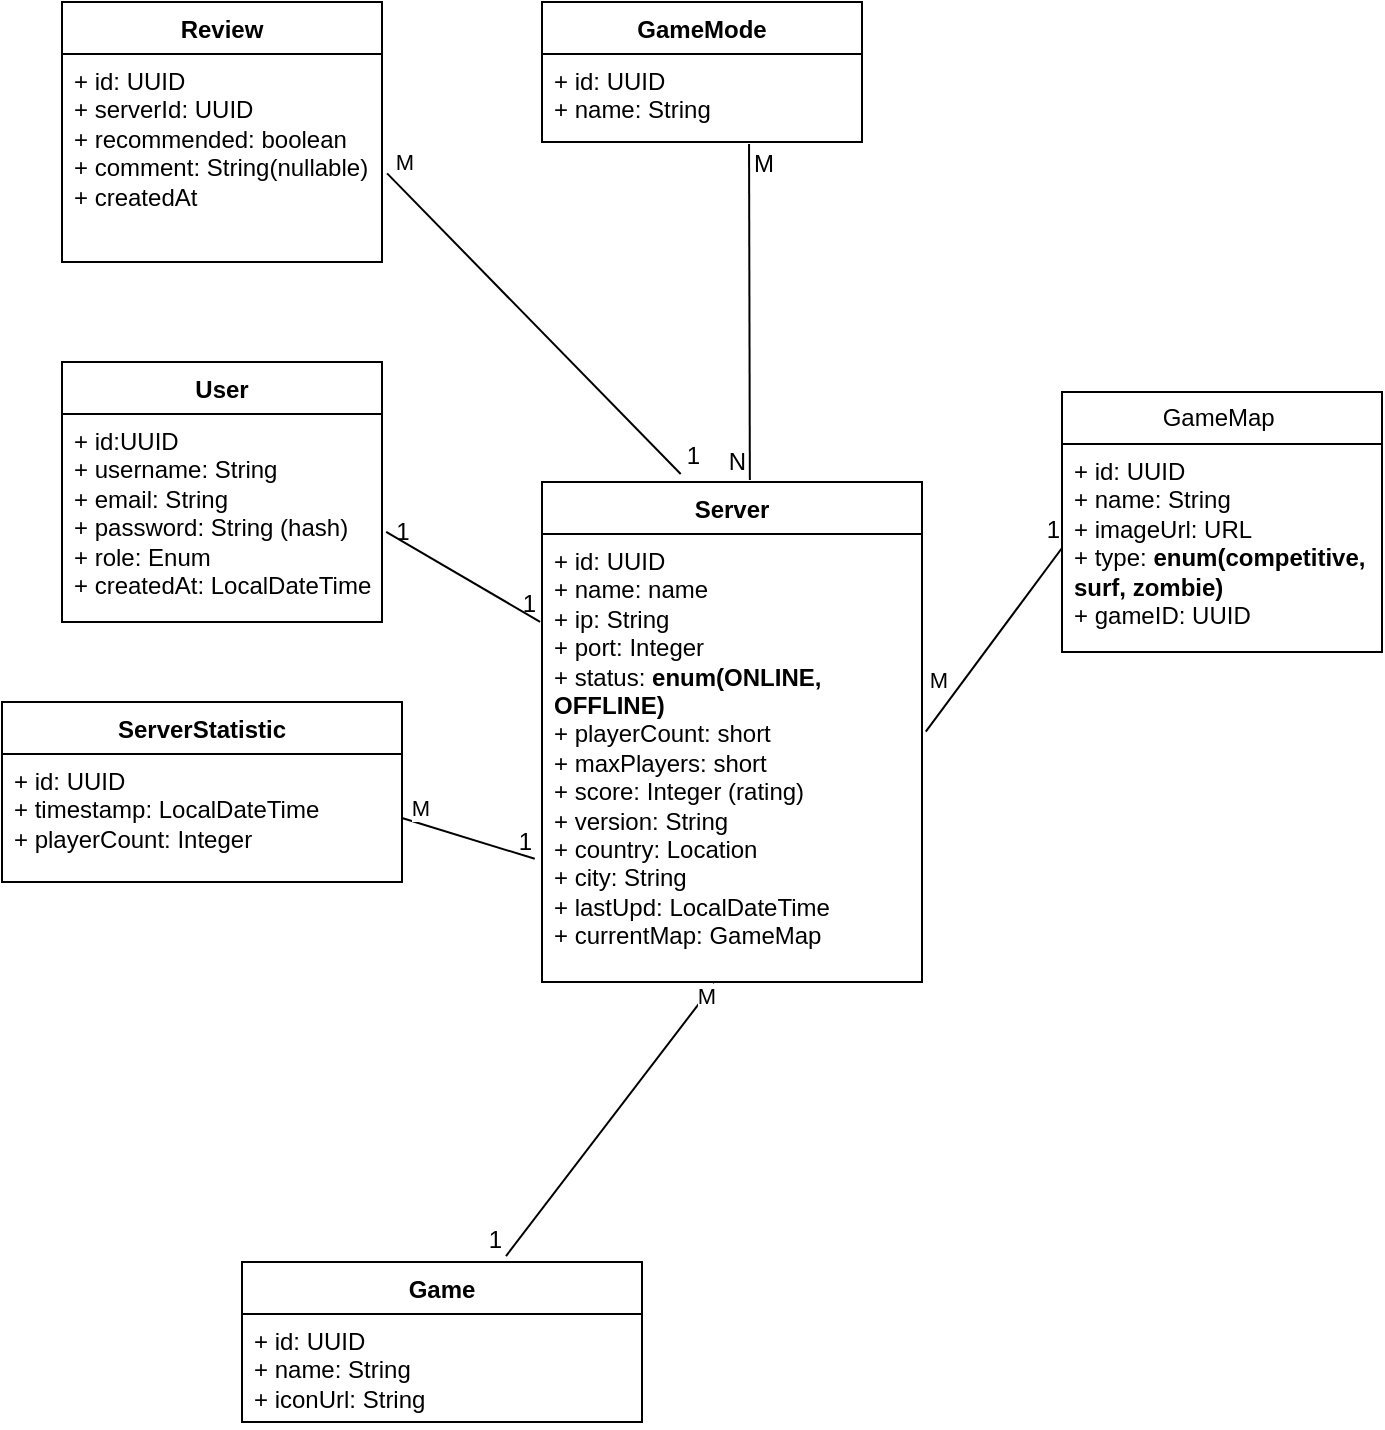 <mxfile version="22.1.22" type="embed">
  <diagram name="UseCaseGameMonitoring_Extended" id="U67slQNZNAwhTFtYolFh">
    <mxGraphModel dx="1051" dy="799" grid="1" gridSize="10" guides="1" tooltips="1" connect="1" arrows="1" fold="1" page="1" pageScale="1" pageWidth="827" pageHeight="1169" math="0" shadow="0">
      <root>
        <mxCell id="0" />
        <mxCell id="1" parent="0" />
        <mxCell id="808y03WBdtZiZQ33SgHt-79" value="User" style="swimlane;fontStyle=1;align=center;verticalAlign=top;childLayout=stackLayout;horizontal=1;startSize=26;horizontalStack=0;resizeParent=1;resizeParentMax=0;resizeLast=0;collapsible=1;marginBottom=0;whiteSpace=wrap;html=1;" parent="1" vertex="1">
          <mxGeometry x="80" y="380" width="160" height="130" as="geometry" />
        </mxCell>
        <mxCell id="808y03WBdtZiZQ33SgHt-80" value="+ id:UUID&lt;div&gt;+ username: String&lt;/div&gt;&lt;div&gt;+ email: String&lt;/div&gt;&lt;div&gt;+ password: String (hash)&lt;/div&gt;&lt;div&gt;+ role: Enum&lt;/div&gt;&lt;div&gt;+ createdAt: LocalDateTime&lt;/div&gt;&lt;div&gt;&lt;br&gt;&lt;/div&gt;" style="text;strokeColor=none;fillColor=none;align=left;verticalAlign=top;spacingLeft=4;spacingRight=4;overflow=hidden;rotatable=0;points=[[0,0.5],[1,0.5]];portConstraint=eastwest;whiteSpace=wrap;html=1;" parent="808y03WBdtZiZQ33SgHt-79" vertex="1">
          <mxGeometry y="26" width="160" height="104" as="geometry" />
        </mxCell>
        <mxCell id="808y03WBdtZiZQ33SgHt-86" value="Server" style="swimlane;fontStyle=1;align=center;verticalAlign=top;childLayout=stackLayout;horizontal=1;startSize=26;horizontalStack=0;resizeParent=1;resizeParentMax=0;resizeLast=0;collapsible=1;marginBottom=0;whiteSpace=wrap;html=1;" parent="1" vertex="1">
          <mxGeometry x="320" y="440" width="190" height="250" as="geometry" />
        </mxCell>
        <mxCell id="808y03WBdtZiZQ33SgHt-87" value="+ id: UUID&lt;br&gt;&lt;div&gt;+ name: name&lt;br&gt;+ ip: String&lt;br&gt;+ port: Integer&lt;/div&gt;&lt;div&gt;+ status: &lt;b&gt;enum(ONLINE, OFFLINE)&lt;/b&gt;&lt;/div&gt;&lt;div&gt;+ playerCount: short&lt;br&gt;+ maxPlayers: short&lt;br&gt;+ score: Integer (rating)&lt;br&gt;+ version: String&lt;br&gt;+ country: Location&lt;/div&gt;&lt;div&gt;+ city: String&lt;br&gt;+ lastUpd: LocalDateTime&lt;br&gt;+ currentMap: GameMap&lt;/div&gt;" style="text;strokeColor=none;fillColor=none;align=left;verticalAlign=top;spacingLeft=4;spacingRight=4;overflow=hidden;rotatable=0;points=[[0,0.5],[1,0.5]];portConstraint=eastwest;whiteSpace=wrap;html=1;" parent="808y03WBdtZiZQ33SgHt-86" vertex="1">
          <mxGeometry y="26" width="190" height="224" as="geometry" />
        </mxCell>
        <mxCell id="808y03WBdtZiZQ33SgHt-88" value="ServerStatistic" style="swimlane;fontStyle=1;align=center;verticalAlign=top;childLayout=stackLayout;horizontal=1;startSize=26;horizontalStack=0;resizeParent=1;resizeParentMax=0;resizeLast=0;collapsible=1;marginBottom=0;whiteSpace=wrap;html=1;" parent="1" vertex="1">
          <mxGeometry x="50" y="550" width="200" height="90" as="geometry" />
        </mxCell>
        <mxCell id="808y03WBdtZiZQ33SgHt-89" value="+ id: UUID&lt;br&gt;&lt;div&gt;+ timestamp: LocalDateTime&lt;br&gt;+ playerCount: Integer&lt;br&gt;&lt;br&gt;&lt;/div&gt;" style="text;strokeColor=none;fillColor=none;align=left;verticalAlign=top;spacingLeft=4;spacingRight=4;overflow=hidden;rotatable=0;points=[[0,0.5],[1,0.5]];portConstraint=eastwest;whiteSpace=wrap;html=1;" parent="808y03WBdtZiZQ33SgHt-88" vertex="1">
          <mxGeometry y="26" width="200" height="64" as="geometry" />
        </mxCell>
        <mxCell id="808y03WBdtZiZQ33SgHt-90" value="GameMode" style="swimlane;fontStyle=1;align=center;verticalAlign=top;childLayout=stackLayout;horizontal=1;startSize=26;horizontalStack=0;resizeParent=1;resizeParentMax=0;resizeLast=0;collapsible=1;marginBottom=0;whiteSpace=wrap;html=1;" parent="1" vertex="1">
          <mxGeometry x="320" y="200" width="160" height="70" as="geometry" />
        </mxCell>
        <mxCell id="808y03WBdtZiZQ33SgHt-91" value="+ id: UUID&lt;br&gt;&lt;div&gt;+ name: String&amp;nbsp;&lt;/div&gt;" style="text;strokeColor=none;fillColor=none;align=left;verticalAlign=top;spacingLeft=4;spacingRight=4;overflow=hidden;rotatable=0;points=[[0,0.5],[1,0.5]];portConstraint=eastwest;whiteSpace=wrap;html=1;" parent="808y03WBdtZiZQ33SgHt-90" vertex="1">
          <mxGeometry y="26" width="160" height="44" as="geometry" />
        </mxCell>
        <mxCell id="808y03WBdtZiZQ33SgHt-92" value="Review" style="swimlane;fontStyle=1;align=center;verticalAlign=top;childLayout=stackLayout;horizontal=1;startSize=26;horizontalStack=0;resizeParent=1;resizeParentMax=0;resizeLast=0;collapsible=1;marginBottom=0;whiteSpace=wrap;html=1;" parent="1" vertex="1">
          <mxGeometry x="80" y="200" width="160" height="130" as="geometry" />
        </mxCell>
        <mxCell id="808y03WBdtZiZQ33SgHt-93" value="+ id: UUID&lt;div&gt;+ serverId: UUID&lt;br&gt;+ recommended: boolean&lt;br&gt;+ comment: String(nullable)&lt;br&gt;+ createdAt&lt;/div&gt;" style="text;strokeColor=none;fillColor=none;align=left;verticalAlign=top;spacingLeft=4;spacingRight=4;overflow=hidden;rotatable=0;points=[[0,0.5],[1,0.5]];portConstraint=eastwest;whiteSpace=wrap;html=1;" parent="808y03WBdtZiZQ33SgHt-92" vertex="1">
          <mxGeometry y="26" width="160" height="104" as="geometry" />
        </mxCell>
        <mxCell id="808y03WBdtZiZQ33SgHt-108" value="" style="endArrow=none;html=1;rounded=0;exitX=0.647;exitY=1.022;exitDx=0;exitDy=0;exitPerimeter=0;entryX=0.547;entryY=-0.004;entryDx=0;entryDy=0;entryPerimeter=0;" parent="1" source="808y03WBdtZiZQ33SgHt-91" target="808y03WBdtZiZQ33SgHt-86" edge="1">
          <mxGeometry relative="1" as="geometry">
            <mxPoint x="290" y="400" as="sourcePoint" />
            <mxPoint x="420" y="437" as="targetPoint" />
          </mxGeometry>
        </mxCell>
        <mxCell id="808y03WBdtZiZQ33SgHt-109" value="M" style="resizable=0;html=1;whiteSpace=wrap;align=left;verticalAlign=bottom;" parent="808y03WBdtZiZQ33SgHt-108" connectable="0" vertex="1">
          <mxGeometry x="-1" relative="1" as="geometry">
            <mxPoint y="19" as="offset" />
          </mxGeometry>
        </mxCell>
        <mxCell id="808y03WBdtZiZQ33SgHt-110" value="N" style="resizable=0;html=1;whiteSpace=wrap;align=right;verticalAlign=bottom;" parent="808y03WBdtZiZQ33SgHt-108" connectable="0" vertex="1">
          <mxGeometry x="1" relative="1" as="geometry" />
        </mxCell>
        <mxCell id="808y03WBdtZiZQ33SgHt-111" value="Game" style="swimlane;fontStyle=1;align=center;verticalAlign=top;childLayout=stackLayout;horizontal=1;startSize=26;horizontalStack=0;resizeParent=1;resizeParentMax=0;resizeLast=0;collapsible=1;marginBottom=0;whiteSpace=wrap;html=1;" parent="1" vertex="1">
          <mxGeometry x="170" y="830" width="200" height="80" as="geometry" />
        </mxCell>
        <mxCell id="808y03WBdtZiZQ33SgHt-112" value="+ id: UUID&lt;br&gt;+ name: String&lt;br&gt;+ iconUrl: String&lt;div&gt;&lt;br&gt;&lt;/div&gt;" style="text;strokeColor=none;fillColor=none;align=left;verticalAlign=top;spacingLeft=4;spacingRight=4;overflow=hidden;rotatable=0;points=[[0,0.5],[1,0.5]];portConstraint=eastwest;whiteSpace=wrap;html=1;" parent="808y03WBdtZiZQ33SgHt-111" vertex="1">
          <mxGeometry y="26" width="200" height="54" as="geometry" />
        </mxCell>
        <mxCell id="808y03WBdtZiZQ33SgHt-113" value="" style="endArrow=none;html=1;rounded=0;entryX=0.66;entryY=-0.037;entryDx=0;entryDy=0;entryPerimeter=0;exitX=0.453;exitY=1.004;exitDx=0;exitDy=0;exitPerimeter=0;" parent="1" source="808y03WBdtZiZQ33SgHt-87" target="808y03WBdtZiZQ33SgHt-111" edge="1">
          <mxGeometry relative="1" as="geometry">
            <mxPoint x="280" y="750" as="sourcePoint" />
            <mxPoint x="360" y="580" as="targetPoint" />
          </mxGeometry>
        </mxCell>
        <mxCell id="808y03WBdtZiZQ33SgHt-114" value="1" style="resizable=0;html=1;whiteSpace=wrap;align=right;verticalAlign=bottom;" parent="808y03WBdtZiZQ33SgHt-113" connectable="0" vertex="1">
          <mxGeometry x="1" relative="1" as="geometry" />
        </mxCell>
        <mxCell id="808y03WBdtZiZQ33SgHt-115" value="M" style="edgeLabel;html=1;align=center;verticalAlign=middle;resizable=0;points=[];" parent="808y03WBdtZiZQ33SgHt-113" vertex="1" connectable="0">
          <mxGeometry x="-0.918" relative="1" as="geometry">
            <mxPoint as="offset" />
          </mxGeometry>
        </mxCell>
        <mxCell id="808y03WBdtZiZQ33SgHt-116" value="" style="endArrow=none;html=1;rounded=0;exitX=1.013;exitY=0.567;exitDx=0;exitDy=0;exitPerimeter=0;entryX=-0.005;entryY=0.196;entryDx=0;entryDy=0;entryPerimeter=0;" parent="1" source="808y03WBdtZiZQ33SgHt-80" target="808y03WBdtZiZQ33SgHt-87" edge="1">
          <mxGeometry relative="1" as="geometry">
            <mxPoint x="90" y="540" as="sourcePoint" />
            <mxPoint x="250" y="540" as="targetPoint" />
          </mxGeometry>
        </mxCell>
        <mxCell id="808y03WBdtZiZQ33SgHt-117" value="1" style="resizable=0;html=1;whiteSpace=wrap;align=right;verticalAlign=bottom;" parent="808y03WBdtZiZQ33SgHt-116" connectable="0" vertex="1">
          <mxGeometry x="1" relative="1" as="geometry" />
        </mxCell>
        <mxCell id="808y03WBdtZiZQ33SgHt-118" value="1" style="text;html=1;align=center;verticalAlign=middle;resizable=0;points=[];autosize=1;strokeColor=none;fillColor=none;" parent="1" vertex="1">
          <mxGeometry x="235" y="450" width="30" height="30" as="geometry" />
        </mxCell>
        <mxCell id="2" value="" style="endArrow=none;html=1;rounded=0;exitX=1;exitY=0.5;exitDx=0;exitDy=0;entryX=-0.019;entryY=0.725;entryDx=0;entryDy=0;entryPerimeter=0;" parent="1" source="808y03WBdtZiZQ33SgHt-89" target="808y03WBdtZiZQ33SgHt-87" edge="1">
          <mxGeometry relative="1" as="geometry">
            <mxPoint x="300" y="590" as="sourcePoint" />
            <mxPoint x="460" y="590" as="targetPoint" />
          </mxGeometry>
        </mxCell>
        <mxCell id="3" value="1" style="resizable=0;html=1;whiteSpace=wrap;align=right;verticalAlign=bottom;" parent="2" connectable="0" vertex="1">
          <mxGeometry x="1" relative="1" as="geometry" />
        </mxCell>
        <mxCell id="4" value="M" style="edgeLabel;html=1;align=center;verticalAlign=middle;resizable=0;points=[];" parent="2" vertex="1" connectable="0">
          <mxGeometry x="-0.759" y="1" relative="1" as="geometry">
            <mxPoint y="-7" as="offset" />
          </mxGeometry>
        </mxCell>
        <mxCell id="8" value="" style="endArrow=none;html=1;rounded=0;exitX=1.016;exitY=0.574;exitDx=0;exitDy=0;exitPerimeter=0;entryX=0.365;entryY=-0.016;entryDx=0;entryDy=0;entryPerimeter=0;" parent="1" source="808y03WBdtZiZQ33SgHt-93" target="808y03WBdtZiZQ33SgHt-86" edge="1">
          <mxGeometry relative="1" as="geometry">
            <mxPoint x="330" y="410" as="sourcePoint" />
            <mxPoint x="490" y="410" as="targetPoint" />
          </mxGeometry>
        </mxCell>
        <mxCell id="9" value="1" style="resizable=0;html=1;whiteSpace=wrap;align=right;verticalAlign=bottom;" parent="8" connectable="0" vertex="1">
          <mxGeometry x="1" relative="1" as="geometry">
            <mxPoint x="11" as="offset" />
          </mxGeometry>
        </mxCell>
        <mxCell id="10" value="M" style="edgeLabel;html=1;align=center;verticalAlign=middle;resizable=0;points=[];" parent="8" vertex="1" connectable="0">
          <mxGeometry x="-0.95" relative="1" as="geometry">
            <mxPoint x="4" y="-10" as="offset" />
          </mxGeometry>
        </mxCell>
        <mxCell id="11" value="GameMap&amp;nbsp;" style="swimlane;fontStyle=0;childLayout=stackLayout;horizontal=1;startSize=26;fillColor=none;horizontalStack=0;resizeParent=1;resizeParentMax=0;resizeLast=0;collapsible=1;marginBottom=0;whiteSpace=wrap;html=1;" parent="1" vertex="1">
          <mxGeometry x="580" y="395" width="160" height="130" as="geometry" />
        </mxCell>
        <mxCell id="12" value="+ id: UUID&lt;br&gt;+ name: String&lt;br&gt;+ imageUrl: URL&lt;br&gt;+ type: &lt;b&gt;enum(competitive, surf, zombie)&lt;/b&gt;&lt;br&gt;+ gameID: UUID" style="text;strokeColor=none;fillColor=none;align=left;verticalAlign=top;spacingLeft=4;spacingRight=4;overflow=hidden;rotatable=0;points=[[0,0.5],[1,0.5]];portConstraint=eastwest;whiteSpace=wrap;html=1;" parent="11" vertex="1">
          <mxGeometry y="26" width="160" height="104" as="geometry" />
        </mxCell>
        <mxCell id="15" value="" style="endArrow=none;html=1;rounded=0;entryX=0;entryY=0.5;entryDx=0;entryDy=0;exitX=1.01;exitY=0.441;exitDx=0;exitDy=0;exitPerimeter=0;" parent="1" source="808y03WBdtZiZQ33SgHt-87" target="12" edge="1">
          <mxGeometry relative="1" as="geometry">
            <mxPoint x="370" y="560" as="sourcePoint" />
            <mxPoint x="530" y="560" as="targetPoint" />
          </mxGeometry>
        </mxCell>
        <mxCell id="16" value="1" style="resizable=0;html=1;whiteSpace=wrap;align=right;verticalAlign=bottom;" parent="15" connectable="0" vertex="1">
          <mxGeometry x="1" relative="1" as="geometry" />
        </mxCell>
        <mxCell id="17" value="M" style="edgeLabel;html=1;align=center;verticalAlign=middle;resizable=0;points=[];" parent="15" vertex="1" connectable="0">
          <mxGeometry x="-0.801" y="1" relative="1" as="geometry">
            <mxPoint y="-16" as="offset" />
          </mxGeometry>
        </mxCell>
      </root>
    </mxGraphModel>
  </diagram>
</mxfile>
